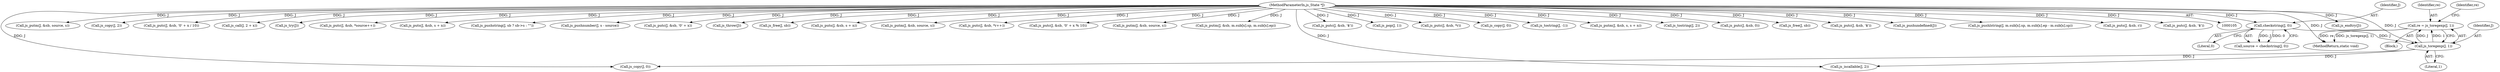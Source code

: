 digraph "0_mujs_00d4606c3baf813b7b1c176823b2729bf51002a2_2@pointer" {
"1000124" [label="(Call,re = js_toregexp(J, 1))"];
"1000126" [label="(Call,js_toregexp(J, 1))"];
"1000121" [label="(Call,checkstring(J, 0))"];
"1000106" [label="(MethodParameterIn,js_State *J)"];
"1000526" [label="(Call,js_endtry(J))"];
"1000127" [label="(Identifier,J)"];
"1000139" [label="(Call,js_copy(J, 0))"];
"1000122" [label="(Identifier,J)"];
"1000294" [label="(Call,js_putm(J, &sb, source, s))"];
"1000180" [label="(Call,js_copy(J, 2))"];
"1000400" [label="(Call,js_putc(J, &sb, '0' + x / 10))"];
"1000230" [label="(Call,js_call(J, 2 + x))"];
"1000510" [label="(Call,js_try(J))"];
"1000476" [label="(Call,js_putc(J, &sb, *source++))"];
"1000124" [label="(Call,re = js_toregexp(J, 1))"];
"1000497" [label="(Call,js_puts(J, &sb, s + n))"];
"1000518" [label="(Call,js_pushstring(J, sb ? sb->s : \"\"))"];
"1000222" [label="(Call,js_pushnumber(J, s - source))"];
"1000123" [label="(Literal,0)"];
"1000420" [label="(Call,js_putc(J, &sb, '0' + x))"];
"1000516" [label="(Call,js_throw(J))"];
"1000528" [label="(Call,js_free(J, sb))"];
"1000302" [label="(Call,js_puts(J, &sb, s + n))"];
"1000241" [label="(Call,js_putm(J, &sb, source, s))"];
"1000445" [label="(Call,js_putc(J, &sb, *r++))"];
"1000126" [label="(Call,js_toregexp(J, 1))"];
"1000409" [label="(Call,js_putc(J, &sb, '0' + x % 10))"];
"1000128" [label="(Literal,1)"];
"1000132" [label="(Identifier,re)"];
"1000262" [label="(Call,js_putm(J, &sb, source, s))"];
"1000370" [label="(Call,js_putm(J, &sb, m.sub[x].sp, m.sub[x].ep))"];
"1000176" [label="(Call,js_iscallable(J, 2))"];
"1000287" [label="(Call,js_putc(J, &sb, '$'))"];
"1000252" [label="(Call,js_pop(J, 1))"];
"1000434" [label="(Call,js_putc(J, &sb, *r))"];
"1000227" [label="(Call,js_copy(J, 0))"];
"1000125" [label="(Identifier,re)"];
"1000237" [label="(Call,js_tostring(J, -1))"];
"1000311" [label="(Call,js_putm(J, &sb, s, s + n))"];
"1000259" [label="(Call,js_tostring(J, 2))"];
"1000504" [label="(Call,js_putc(J, &sb, 0))"];
"1000531" [label="(MethodReturn,static void)"];
"1000107" [label="(Block,)"];
"1000513" [label="(Call,js_free(J, sb))"];
"1000390" [label="(Call,js_putc(J, &sb, '$'))"];
"1000121" [label="(Call,checkstring(J, 0))"];
"1000106" [label="(MethodParameterIn,js_State *J)"];
"1000183" [label="(Call,js_pushundefined(J))"];
"1000198" [label="(Call,js_pushlstring(J, m.sub[x].sp, m.sub[x].ep - m.sub[x].sp))"];
"1000247" [label="(Call,js_puts(J, &sb, r))"];
"1000119" [label="(Call,source = checkstring(J, 0))"];
"1000429" [label="(Call,js_putc(J, &sb, '$'))"];
"1000124" -> "1000107"  [label="AST: "];
"1000124" -> "1000126"  [label="CFG: "];
"1000125" -> "1000124"  [label="AST: "];
"1000126" -> "1000124"  [label="AST: "];
"1000132" -> "1000124"  [label="CFG: "];
"1000124" -> "1000531"  [label="DDG: js_toregexp(J, 1)"];
"1000124" -> "1000531"  [label="DDG: re"];
"1000126" -> "1000124"  [label="DDG: J"];
"1000126" -> "1000124"  [label="DDG: 1"];
"1000126" -> "1000128"  [label="CFG: "];
"1000127" -> "1000126"  [label="AST: "];
"1000128" -> "1000126"  [label="AST: "];
"1000121" -> "1000126"  [label="DDG: J"];
"1000106" -> "1000126"  [label="DDG: J"];
"1000126" -> "1000139"  [label="DDG: J"];
"1000126" -> "1000176"  [label="DDG: J"];
"1000121" -> "1000119"  [label="AST: "];
"1000121" -> "1000123"  [label="CFG: "];
"1000122" -> "1000121"  [label="AST: "];
"1000123" -> "1000121"  [label="AST: "];
"1000119" -> "1000121"  [label="CFG: "];
"1000121" -> "1000119"  [label="DDG: J"];
"1000121" -> "1000119"  [label="DDG: 0"];
"1000106" -> "1000121"  [label="DDG: J"];
"1000106" -> "1000105"  [label="AST: "];
"1000106" -> "1000531"  [label="DDG: J"];
"1000106" -> "1000139"  [label="DDG: J"];
"1000106" -> "1000176"  [label="DDG: J"];
"1000106" -> "1000180"  [label="DDG: J"];
"1000106" -> "1000183"  [label="DDG: J"];
"1000106" -> "1000198"  [label="DDG: J"];
"1000106" -> "1000222"  [label="DDG: J"];
"1000106" -> "1000227"  [label="DDG: J"];
"1000106" -> "1000230"  [label="DDG: J"];
"1000106" -> "1000237"  [label="DDG: J"];
"1000106" -> "1000241"  [label="DDG: J"];
"1000106" -> "1000247"  [label="DDG: J"];
"1000106" -> "1000252"  [label="DDG: J"];
"1000106" -> "1000259"  [label="DDG: J"];
"1000106" -> "1000262"  [label="DDG: J"];
"1000106" -> "1000287"  [label="DDG: J"];
"1000106" -> "1000294"  [label="DDG: J"];
"1000106" -> "1000302"  [label="DDG: J"];
"1000106" -> "1000311"  [label="DDG: J"];
"1000106" -> "1000370"  [label="DDG: J"];
"1000106" -> "1000390"  [label="DDG: J"];
"1000106" -> "1000400"  [label="DDG: J"];
"1000106" -> "1000409"  [label="DDG: J"];
"1000106" -> "1000420"  [label="DDG: J"];
"1000106" -> "1000429"  [label="DDG: J"];
"1000106" -> "1000434"  [label="DDG: J"];
"1000106" -> "1000445"  [label="DDG: J"];
"1000106" -> "1000476"  [label="DDG: J"];
"1000106" -> "1000497"  [label="DDG: J"];
"1000106" -> "1000504"  [label="DDG: J"];
"1000106" -> "1000510"  [label="DDG: J"];
"1000106" -> "1000513"  [label="DDG: J"];
"1000106" -> "1000516"  [label="DDG: J"];
"1000106" -> "1000518"  [label="DDG: J"];
"1000106" -> "1000526"  [label="DDG: J"];
"1000106" -> "1000528"  [label="DDG: J"];
}
